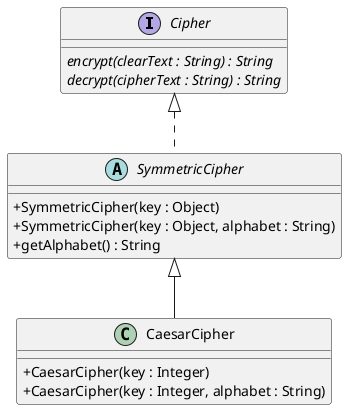 @startuml
'https://plantuml.com/class-diagram

'Make public/private/etc show up as character rather than colored circle.
skinparam classAttributeIconSize 0

interface Cipher {
    {abstract} encrypt(clearText : String) : String
    {abstract} decrypt(cipherText : String) : String
}

abstract class SymmetricCipher {
    +SymmetricCipher(key : Object)
    +SymmetricCipher(key : Object, alphabet : String)
    +getAlphabet() : String
}

class CaesarCipher {
    +CaesarCipher(key : Integer)
    +CaesarCipher(key : Integer, alphabet : String)
}

Cipher <|.. SymmetricCipher
SymmetricCipher <|-- CaesarCipher

@enduml